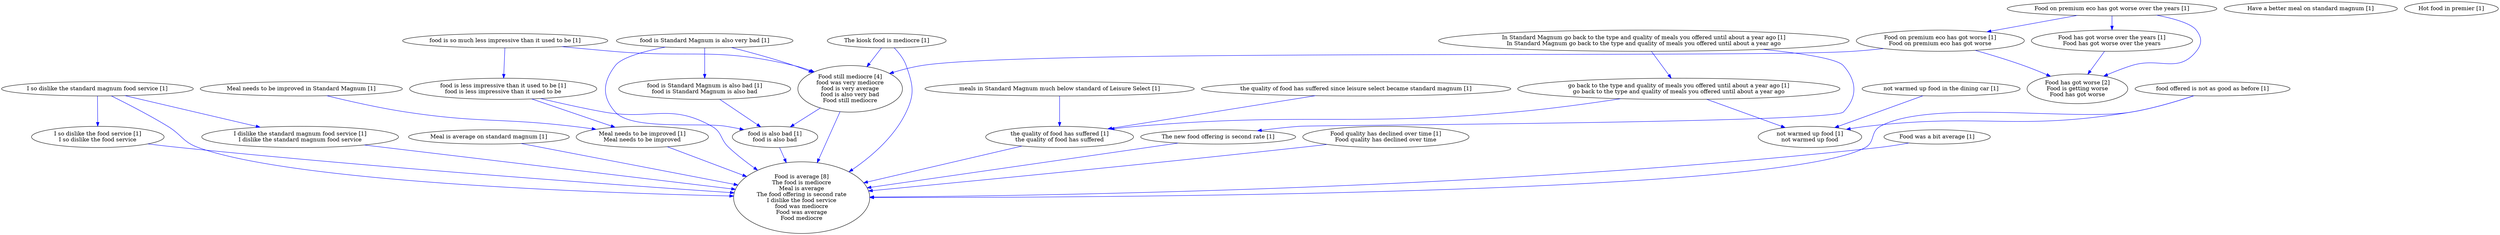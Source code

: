 digraph collapsedGraph {
"Food is average [8]\nThe food is mediocre\nMeal is average\nThe food offering is second rate\nI dislike the food service\nfood was mediocre\nFood was average\nFood mediocre""Food has got worse [2]\nFood is getting worse\nFood has got worse""Food still mediocre [4]\nfood was very mediocre\nfood is very average\nfood is also very bad\nFood still mediocre""Food quality has declined over time [1]\nFood quality has declined over time""Food on premium eco has got worse over the years [1]""Food on premium eco has got worse [1]\nFood on premium eco has got worse""Food has got worse over the years [1]\nFood has got worse over the years""Food was a bit average [1]""Have a better meal on standard magnum [1]""Hot food in premier [1]""I so dislike the standard magnum food service [1]""I dislike the standard magnum food service [1]\nI dislike the standard magnum food service""I so dislike the food service [1]\nI so dislike the food service""In Standard Magnum go back to the type and quality of meals you offered until about a year ago [1]\nIn Standard Magnum go back to the type and quality of meals you offered until about a year ago""go back to the type and quality of meals you offered until about a year ago [1]\ngo back to the type and quality of meals you offered until about a year ago""Meal is average on standard magnum [1]""Meal needs to be improved in Standard Magnum [1]""Meal needs to be improved [1]\nMeal needs to be improved""The kiosk food is mediocre [1]""The new food offering is second rate [1]""food is Standard Magnum is also very bad [1]""food is Standard Magnum is also bad [1]\nfood is Standard Magnum is also bad""food is also bad [1]\nfood is also bad""food is so much less impressive than it used to be [1]""food is less impressive than it used to be [1]\nfood is less impressive than it used to be""food offered is not as good as before [1]""meals in Standard Magnum much below standard of Leisure Select [1]""not warmed up food in the dining car [1]""not warmed up food [1]\nnot warmed up food""the quality of food has suffered since leisure select became standard magnum [1]""the quality of food has suffered [1]\nthe quality of food has suffered""Food quality has declined over time [1]\nFood quality has declined over time" -> "Food is average [8]\nThe food is mediocre\nMeal is average\nThe food offering is second rate\nI dislike the food service\nfood was mediocre\nFood was average\nFood mediocre" [color=blue]
"Food still mediocre [4]\nfood was very mediocre\nfood is very average\nfood is also very bad\nFood still mediocre" -> "Food is average [8]\nThe food is mediocre\nMeal is average\nThe food offering is second rate\nI dislike the food service\nfood was mediocre\nFood was average\nFood mediocre" [color=blue]
"Food on premium eco has got worse over the years [1]" -> "Food on premium eco has got worse [1]\nFood on premium eco has got worse" [color=blue]
"Food on premium eco has got worse over the years [1]" -> "Food has got worse over the years [1]\nFood has got worse over the years" [color=blue]
"Food on premium eco has got worse over the years [1]" -> "Food has got worse [2]\nFood is getting worse\nFood has got worse" [color=blue]
"Food on premium eco has got worse [1]\nFood on premium eco has got worse" -> "Food has got worse [2]\nFood is getting worse\nFood has got worse" [color=blue]
"Food has got worse over the years [1]\nFood has got worse over the years" -> "Food has got worse [2]\nFood is getting worse\nFood has got worse" [color=blue]
"Food was a bit average [1]" -> "Food is average [8]\nThe food is mediocre\nMeal is average\nThe food offering is second rate\nI dislike the food service\nfood was mediocre\nFood was average\nFood mediocre" [color=blue]
"I so dislike the standard magnum food service [1]" -> "I dislike the standard magnum food service [1]\nI dislike the standard magnum food service" [color=blue]
"I dislike the standard magnum food service [1]\nI dislike the standard magnum food service" -> "Food is average [8]\nThe food is mediocre\nMeal is average\nThe food offering is second rate\nI dislike the food service\nfood was mediocre\nFood was average\nFood mediocre" [color=blue]
"I so dislike the standard magnum food service [1]" -> "I so dislike the food service [1]\nI so dislike the food service" [color=blue]
"I so dislike the food service [1]\nI so dislike the food service" -> "Food is average [8]\nThe food is mediocre\nMeal is average\nThe food offering is second rate\nI dislike the food service\nfood was mediocre\nFood was average\nFood mediocre" [color=blue]
"I so dislike the standard magnum food service [1]" -> "Food is average [8]\nThe food is mediocre\nMeal is average\nThe food offering is second rate\nI dislike the food service\nfood was mediocre\nFood was average\nFood mediocre" [color=blue]
"In Standard Magnum go back to the type and quality of meals you offered until about a year ago [1]\nIn Standard Magnum go back to the type and quality of meals you offered until about a year ago" -> "go back to the type and quality of meals you offered until about a year ago [1]\ngo back to the type and quality of meals you offered until about a year ago" [color=blue]
"Meal is average on standard magnum [1]" -> "Food is average [8]\nThe food is mediocre\nMeal is average\nThe food offering is second rate\nI dislike the food service\nfood was mediocre\nFood was average\nFood mediocre" [color=blue]
"Meal needs to be improved in Standard Magnum [1]" -> "Meal needs to be improved [1]\nMeal needs to be improved" [color=blue]
"Meal needs to be improved [1]\nMeal needs to be improved" -> "Food is average [8]\nThe food is mediocre\nMeal is average\nThe food offering is second rate\nI dislike the food service\nfood was mediocre\nFood was average\nFood mediocre" [color=blue]
"The kiosk food is mediocre [1]" -> "Food is average [8]\nThe food is mediocre\nMeal is average\nThe food offering is second rate\nI dislike the food service\nfood was mediocre\nFood was average\nFood mediocre" [color=blue]
"The kiosk food is mediocre [1]" -> "Food still mediocre [4]\nfood was very mediocre\nfood is very average\nfood is also very bad\nFood still mediocre" [color=blue]
"In Standard Magnum go back to the type and quality of meals you offered until about a year ago [1]\nIn Standard Magnum go back to the type and quality of meals you offered until about a year ago" -> "The new food offering is second rate [1]" [color=blue]
"The new food offering is second rate [1]" -> "Food is average [8]\nThe food is mediocre\nMeal is average\nThe food offering is second rate\nI dislike the food service\nfood was mediocre\nFood was average\nFood mediocre" [color=blue]
"food is Standard Magnum is also very bad [1]" -> "food is Standard Magnum is also bad [1]\nfood is Standard Magnum is also bad" [color=blue]
"food is Standard Magnum is also bad [1]\nfood is Standard Magnum is also bad" -> "food is also bad [1]\nfood is also bad" [color=blue]
"food is Standard Magnum is also very bad [1]" -> "Food still mediocre [4]\nfood was very mediocre\nfood is very average\nfood is also very bad\nFood still mediocre" [color=blue]
"Food still mediocre [4]\nfood was very mediocre\nfood is very average\nfood is also very bad\nFood still mediocre" -> "food is also bad [1]\nfood is also bad" [color=blue]
"food is Standard Magnum is also very bad [1]" -> "food is also bad [1]\nfood is also bad" [color=blue]
"food is also bad [1]\nfood is also bad" -> "Food is average [8]\nThe food is mediocre\nMeal is average\nThe food offering is second rate\nI dislike the food service\nfood was mediocre\nFood was average\nFood mediocre" [color=blue]
"Food on premium eco has got worse [1]\nFood on premium eco has got worse" -> "Food still mediocre [4]\nfood was very mediocre\nfood is very average\nfood is also very bad\nFood still mediocre" [color=blue]
"food is so much less impressive than it used to be [1]" -> "food is less impressive than it used to be [1]\nfood is less impressive than it used to be" [color=blue]
"food is less impressive than it used to be [1]\nfood is less impressive than it used to be" -> "Food is average [8]\nThe food is mediocre\nMeal is average\nThe food offering is second rate\nI dislike the food service\nfood was mediocre\nFood was average\nFood mediocre" [color=blue]
"food is so much less impressive than it used to be [1]" -> "Food still mediocre [4]\nfood was very mediocre\nfood is very average\nfood is also very bad\nFood still mediocre" [color=blue]
"food is less impressive than it used to be [1]\nfood is less impressive than it used to be" -> "Meal needs to be improved [1]\nMeal needs to be improved" [color=blue]
"food offered is not as good as before [1]" -> "Food is average [8]\nThe food is mediocre\nMeal is average\nThe food offering is second rate\nI dislike the food service\nfood was mediocre\nFood was average\nFood mediocre" [color=blue]
"not warmed up food in the dining car [1]" -> "not warmed up food [1]\nnot warmed up food" [color=blue]
"food offered is not as good as before [1]" -> "not warmed up food [1]\nnot warmed up food" [color=blue]
"go back to the type and quality of meals you offered until about a year ago [1]\ngo back to the type and quality of meals you offered until about a year ago" -> "not warmed up food [1]\nnot warmed up food" [color=blue]
"the quality of food has suffered since leisure select became standard magnum [1]" -> "the quality of food has suffered [1]\nthe quality of food has suffered" [color=blue]
"the quality of food has suffered [1]\nthe quality of food has suffered" -> "Food is average [8]\nThe food is mediocre\nMeal is average\nThe food offering is second rate\nI dislike the food service\nfood was mediocre\nFood was average\nFood mediocre" [color=blue]
"go back to the type and quality of meals you offered until about a year ago [1]\ngo back to the type and quality of meals you offered until about a year ago" -> "the quality of food has suffered [1]\nthe quality of food has suffered" [color=blue]
"meals in Standard Magnum much below standard of Leisure Select [1]" -> "the quality of food has suffered [1]\nthe quality of food has suffered" [color=blue]
}